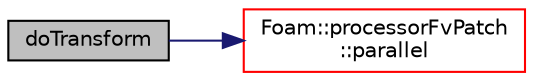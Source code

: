 digraph "doTransform"
{
  bgcolor="transparent";
  edge [fontname="Helvetica",fontsize="10",labelfontname="Helvetica",labelfontsize="10"];
  node [fontname="Helvetica",fontsize="10",shape=record];
  rankdir="LR";
  Node758 [label="doTransform",height=0.2,width=0.4,color="black", fillcolor="grey75", style="filled", fontcolor="black"];
  Node758 -> Node759 [color="midnightblue",fontsize="10",style="solid",fontname="Helvetica"];
  Node759 [label="Foam::processorFvPatch\l::parallel",height=0.2,width=0.4,color="red",URL="$a23649.html#a6f2ad23016ecf05385032d2ea2fea27d",tooltip="Are the cyclic planes parallel. "];
}
